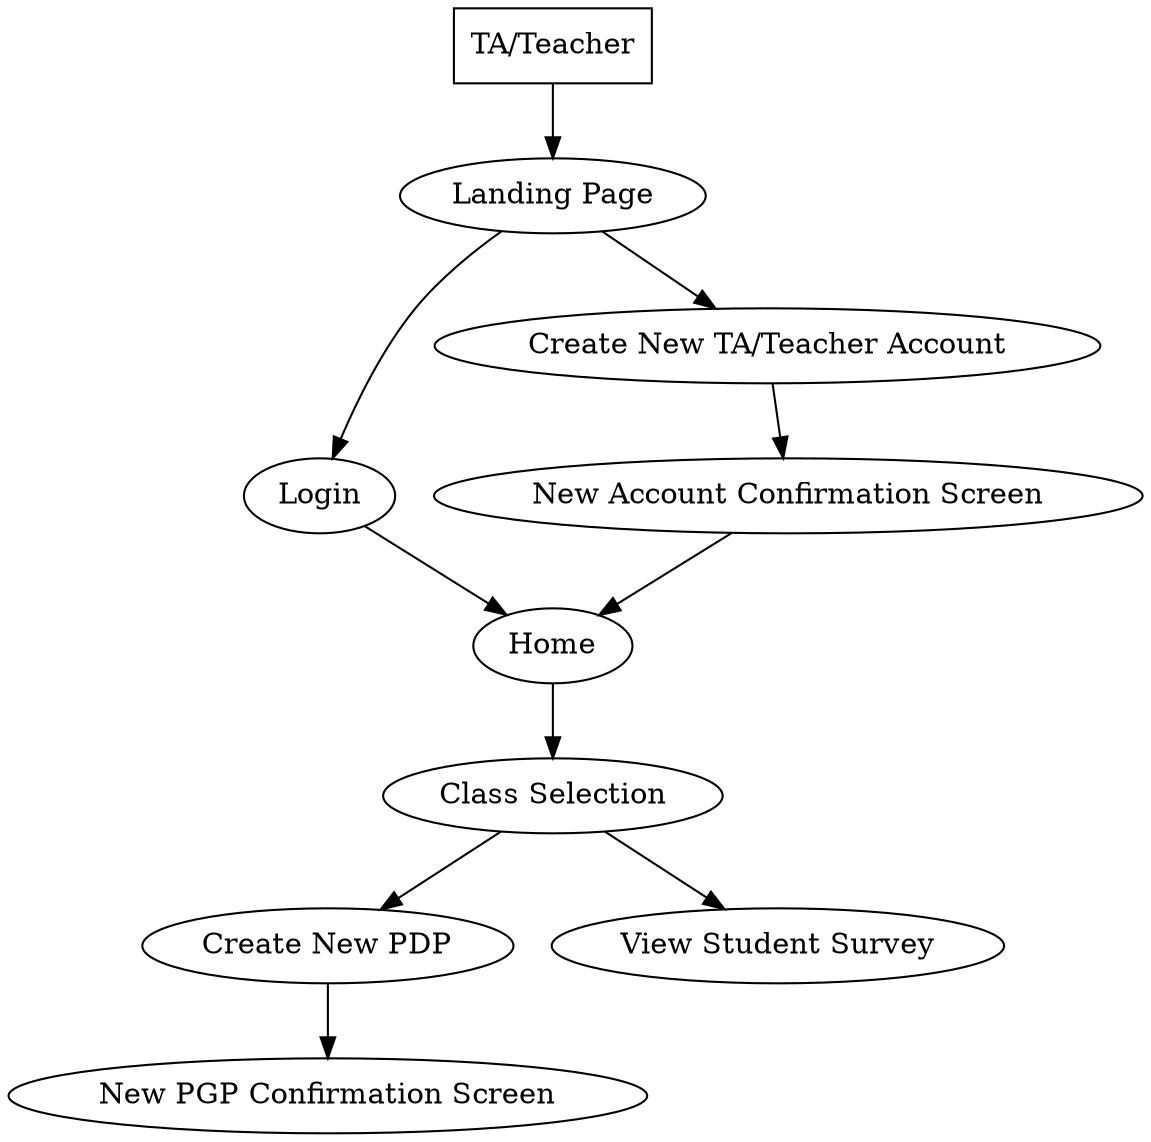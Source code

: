 digraph TA_User_Flow{
    a [label="TA/Teacher", shape=box];
    b [label="Landing Page"];
    c [label="Login"];
    d [label="Create New TA/Teacher Account"];
    e [label="New Account Confirmation Screen"];
    f [label="Home"];
    g [label="Class Selection"]
    h [label="Create New PDP"];
    i [label="View Student Survey"];
    j [label="New PGP Confirmation Screen"];

    a -> b -> c -> f -> g  -> h -> j;
    b -> d -> e -> f;
    g -> i;
  }
